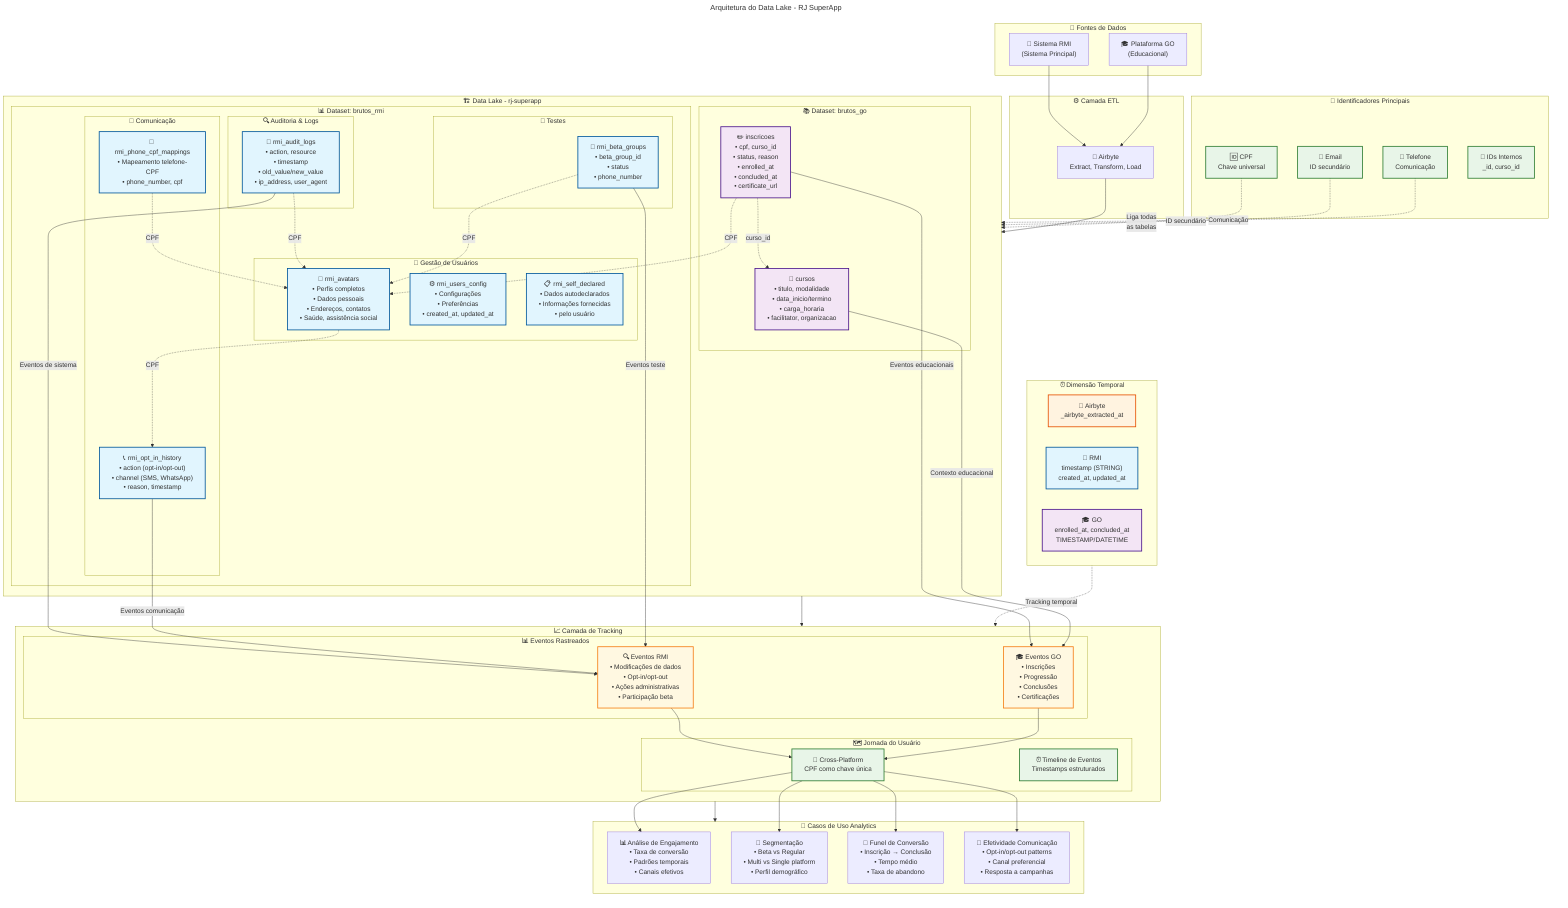 ---
title: Arquitetura do Data Lake - RJ SuperApp
---
flowchart TB
    %% Estilo das cores
    classDef rmiTable fill:#e1f5fe,stroke:#01579b,stroke-width:2px
    classDef goTable fill:#f3e5f5,stroke:#4a148c,stroke-width:2px
    classDef airbyte fill:#fff3e0,stroke:#e65100,stroke-width:2px
    classDef userFlow fill:#e8f5e8,stroke:#2e7d32,stroke-width:2px
    classDef tracking fill:#fff8e1,stroke:#f57f17,stroke-width:2px

    %% Fontes de Dados
    subgraph Sources["🔌 Fontes de Dados"]
        direction TB
        RMI_SRC["🏢 Sistema RMI<br/>(Sistema Principal)"]
        GO_SRC["🎓 Plataforma GO<br/>(Educacional)"]
    end

    %% Airbyte ETL
    subgraph ETL["⚙️ Camada ETL"]
        direction TB
        AIRBYTE["🔄 Airbyte<br/>Extract, Transform, Load"]
    end

    %% Data Lake Principal
    subgraph DataLake["🏗️ Data Lake - rj-superapp"]
        direction TB
        
        %% Dataset RMI
        subgraph RMI_DS["📊 Dataset: brutos_rmi"]
            direction TB
            
            subgraph Audit["🔍 Auditoria & Logs"]
                AUDIT_LOGS["📝 rmi_audit_logs<br/>• action, resource<br/>• timestamp<br/>• old_value/new_value<br/>• ip_address, user_agent"]:::rmiTable
            end
            
            subgraph UserMgmt["👤 Gestão de Usuários"]
                AVATARS["👤 rmi_avatars<br/>• Perfis completos<br/>• Dados pessoais<br/>• Endereços, contatos<br/>• Saúde, assistência social"]:::rmiTable
                
                USER_CONFIG["⚙️ rmi_users_config<br/>• Configurações<br/>• Preferências<br/>• created_at, updated_at"]:::rmiTable
                
                SELF_DECLARED["📋 rmi_self_declared<br/>• Dados autodeclarados<br/>• Informações fornecidas<br/>• pelo usuário"]:::rmiTable
            end
            
            subgraph Communication["📱 Comunicação"]
                OPT_HISTORY["📞 rmi_opt_in_history<br/>• action (opt-in/opt-out)<br/>• channel (SMS, WhatsApp)<br/>• reason, timestamp"]:::rmiTable
                
                PHONE_MAP["📱 rmi_phone_cpf_mappings<br/>• Mapeamento telefone-CPF<br/>• phone_number, cpf"]:::rmiTable
            end
            
            subgraph Testing["🧪 Testes"]
                BETA_GROUPS["🔬 rmi_beta_groups<br/>• beta_group_id<br/>• status<br/>• phone_number"]:::rmiTable
            end
        end
        
        %% Dataset GO
        subgraph GO_DS["📚 Dataset: brutos_go"]
            direction TB
            
            COURSES["📖 cursos<br/>• titulo, modalidade<br/>• data_inicio/termino<br/>• carga_horaria<br/>• facilitator, organizacao"]:::goTable
            
            ENROLLMENTS["✏️ inscricoes<br/>• cpf, curso_id<br/>• status, reason<br/>• enrolled_at<br/>• concluded_at<br/>• certificate_url"]:::goTable
        end
    end

    %% Camada de Tracking
    subgraph Tracking["📈 Camada de Tracking"]
        direction TB
        
        subgraph UserJourney["🗺️ Jornada do Usuário"]
            CROSS_PLATFORM["🔗 Cross-Platform<br/>CPF como chave única"]:::userFlow
            TIMELINE["⏰ Timeline de Eventos<br/>Timestamps estruturados"]:::userFlow
        end
        
        subgraph Events["📊 Eventos Rastreados"]
            RMI_EVENTS["🔍 Eventos RMI<br/>• Modificações de dados<br/>• Opt-in/opt-out<br/>• Ações administrativas<br/>• Participação beta"]:::tracking
            
            GO_EVENTS["🎓 Eventos GO<br/>• Inscrições<br/>• Progressão<br/>• Conclusões<br/>• Certificações"]:::tracking
        end
    end

    %% Identificadores Principais
    subgraph Identifiers["🔑 Identificadores Principais"]
        direction LR
        CPF["🆔 CPF<br/>Chave universal"]:::userFlow
        EMAIL["📧 Email<br/>ID secundário"]:::userFlow
        PHONE["📱 Telefone<br/>Comunicação"]:::userFlow
        INTERNAL_ID["🔢 IDs Internos<br/>_id, curso_id"]:::userFlow
    end

    %% Campos Temporais
    subgraph TimeFields["⏰ Dimensão Temporal"]
        direction LR
        AIRBYTE_TIME["🔄 Airbyte<br/>_airbyte_extracted_at"]:::airbyte
        RMI_TIME["📝 RMI<br/>timestamp (STRING)<br/>created_at, updated_at"]:::rmiTable
        GO_TIME["🎓 GO<br/>enrolled_at, concluded_at<br/>TIMESTAMP/DATETIME"]:::goTable
    end

    %% Casos de Uso
    subgraph UseCases["🎯 Casos de Uso Analytics"]
        direction TB
        
        ENGAGEMENT["📊 Análise de Engajamento<br/>• Taxa de conversão<br/>• Padrões temporais<br/>• Canais efetivos"]
        
        SEGMENTATION["👥 Segmentação<br/>• Beta vs Regular<br/>• Multi vs Single platform<br/>• Perfil demográfico"]
        
        FUNNEL["🚀 Funel de Conversão<br/>• Inscrição → Conclusão<br/>• Tempo médio<br/>• Taxa de abandono"]
        
        COMMUNICATION["📢 Efetividade Comunicação<br/>• Opt-in/opt-out patterns<br/>• Canal preferencial<br/>• Resposta a campanhas"]
    end

    %% Conexões principais
    RMI_SRC --> AIRBYTE
    GO_SRC --> AIRBYTE
    AIRBYTE --> DataLake
    
    %% Relacionamentos internos
    AUDIT_LOGS -.->|CPF| AVATARS
    AVATARS -.->|CPF| OPT_HISTORY
    PHONE_MAP -.->|CPF| AVATARS
    BETA_GROUPS -.->|CPF| AVATARS
    
    ENROLLMENTS -.->|curso_id| COURSES
    ENROLLMENTS -.->|CPF| AVATARS
    
    %% Tracking flows
    DataLake --> Tracking
    Tracking --> UseCases
    
    %% Identificadores
    CPF -.->|Liga todas<br/>as tabelas| DataLake
    EMAIL -.->|ID secundário| DataLake
    PHONE -.->|Comunicação| DataLake
    
    %% Temporal
    TimeFields -.->|Tracking temporal| Tracking

    %% Fluxo de eventos principais
    AUDIT_LOGS -->|Eventos de sistema| RMI_EVENTS
    OPT_HISTORY -->|Eventos comunicação| RMI_EVENTS
    BETA_GROUPS -->|Eventos teste| RMI_EVENTS
    
    ENROLLMENTS -->|Eventos educacionais| GO_EVENTS
    COURSES -->|Contexto educacional| GO_EVENTS
    
    RMI_EVENTS --> CROSS_PLATFORM
    GO_EVENTS --> CROSS_PLATFORM
    
    CROSS_PLATFORM --> ENGAGEMENT
    CROSS_PLATFORM --> SEGMENTATION
    CROSS_PLATFORM --> FUNNEL
    CROSS_PLATFORM --> COMMUNICATION